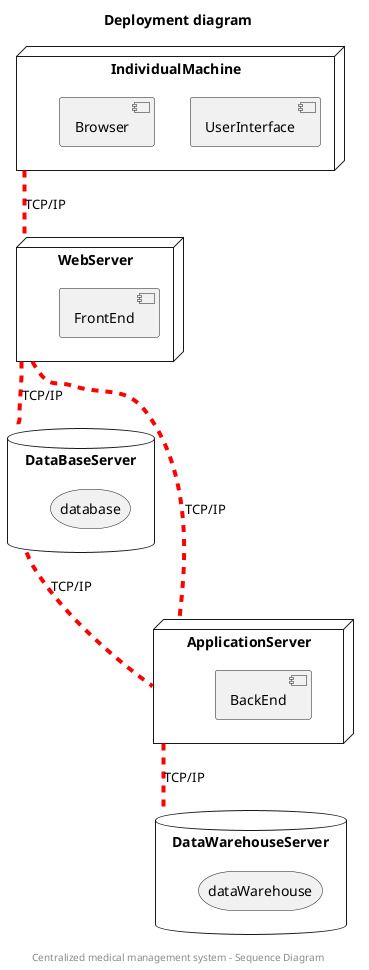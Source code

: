 @startuml
'DOCUMENTATION
'PLANTUML : https://plantuml.com/fr/deployment-diagram
'WHAT'S A DEPLOYEMENT DIAGRAM : https://www.lucidchart.com/pages/fr/diagramme-de-deploiement-uml
title Deployment diagram
center footer Centralized medical management system - Sequence Diagram

database DataWarehouseServer as DW{
    storage dataWarehouse
}

database DataBaseServer as DB{
    storage database
}

node ApplicationServer as AS{
    component BackEnd

}

node WebServer as WS {
    component FrontEnd
}

node IndividualMachine as IM{
    component UserInterface
    component Browser
}


IM -[#red,dashed,thickness=4]- WS : TCP/IP
WS -[#red,dashed,thickness=4]- AS : TCP/IP
WS -[#red,dashed,thickness=4]- DB : TCP/IP
DB -[#red,dashed,thickness=4]- AS : TCP/IP
AS -[#red,dashed,thickness=4]- DW : TCP/IP

@enduml